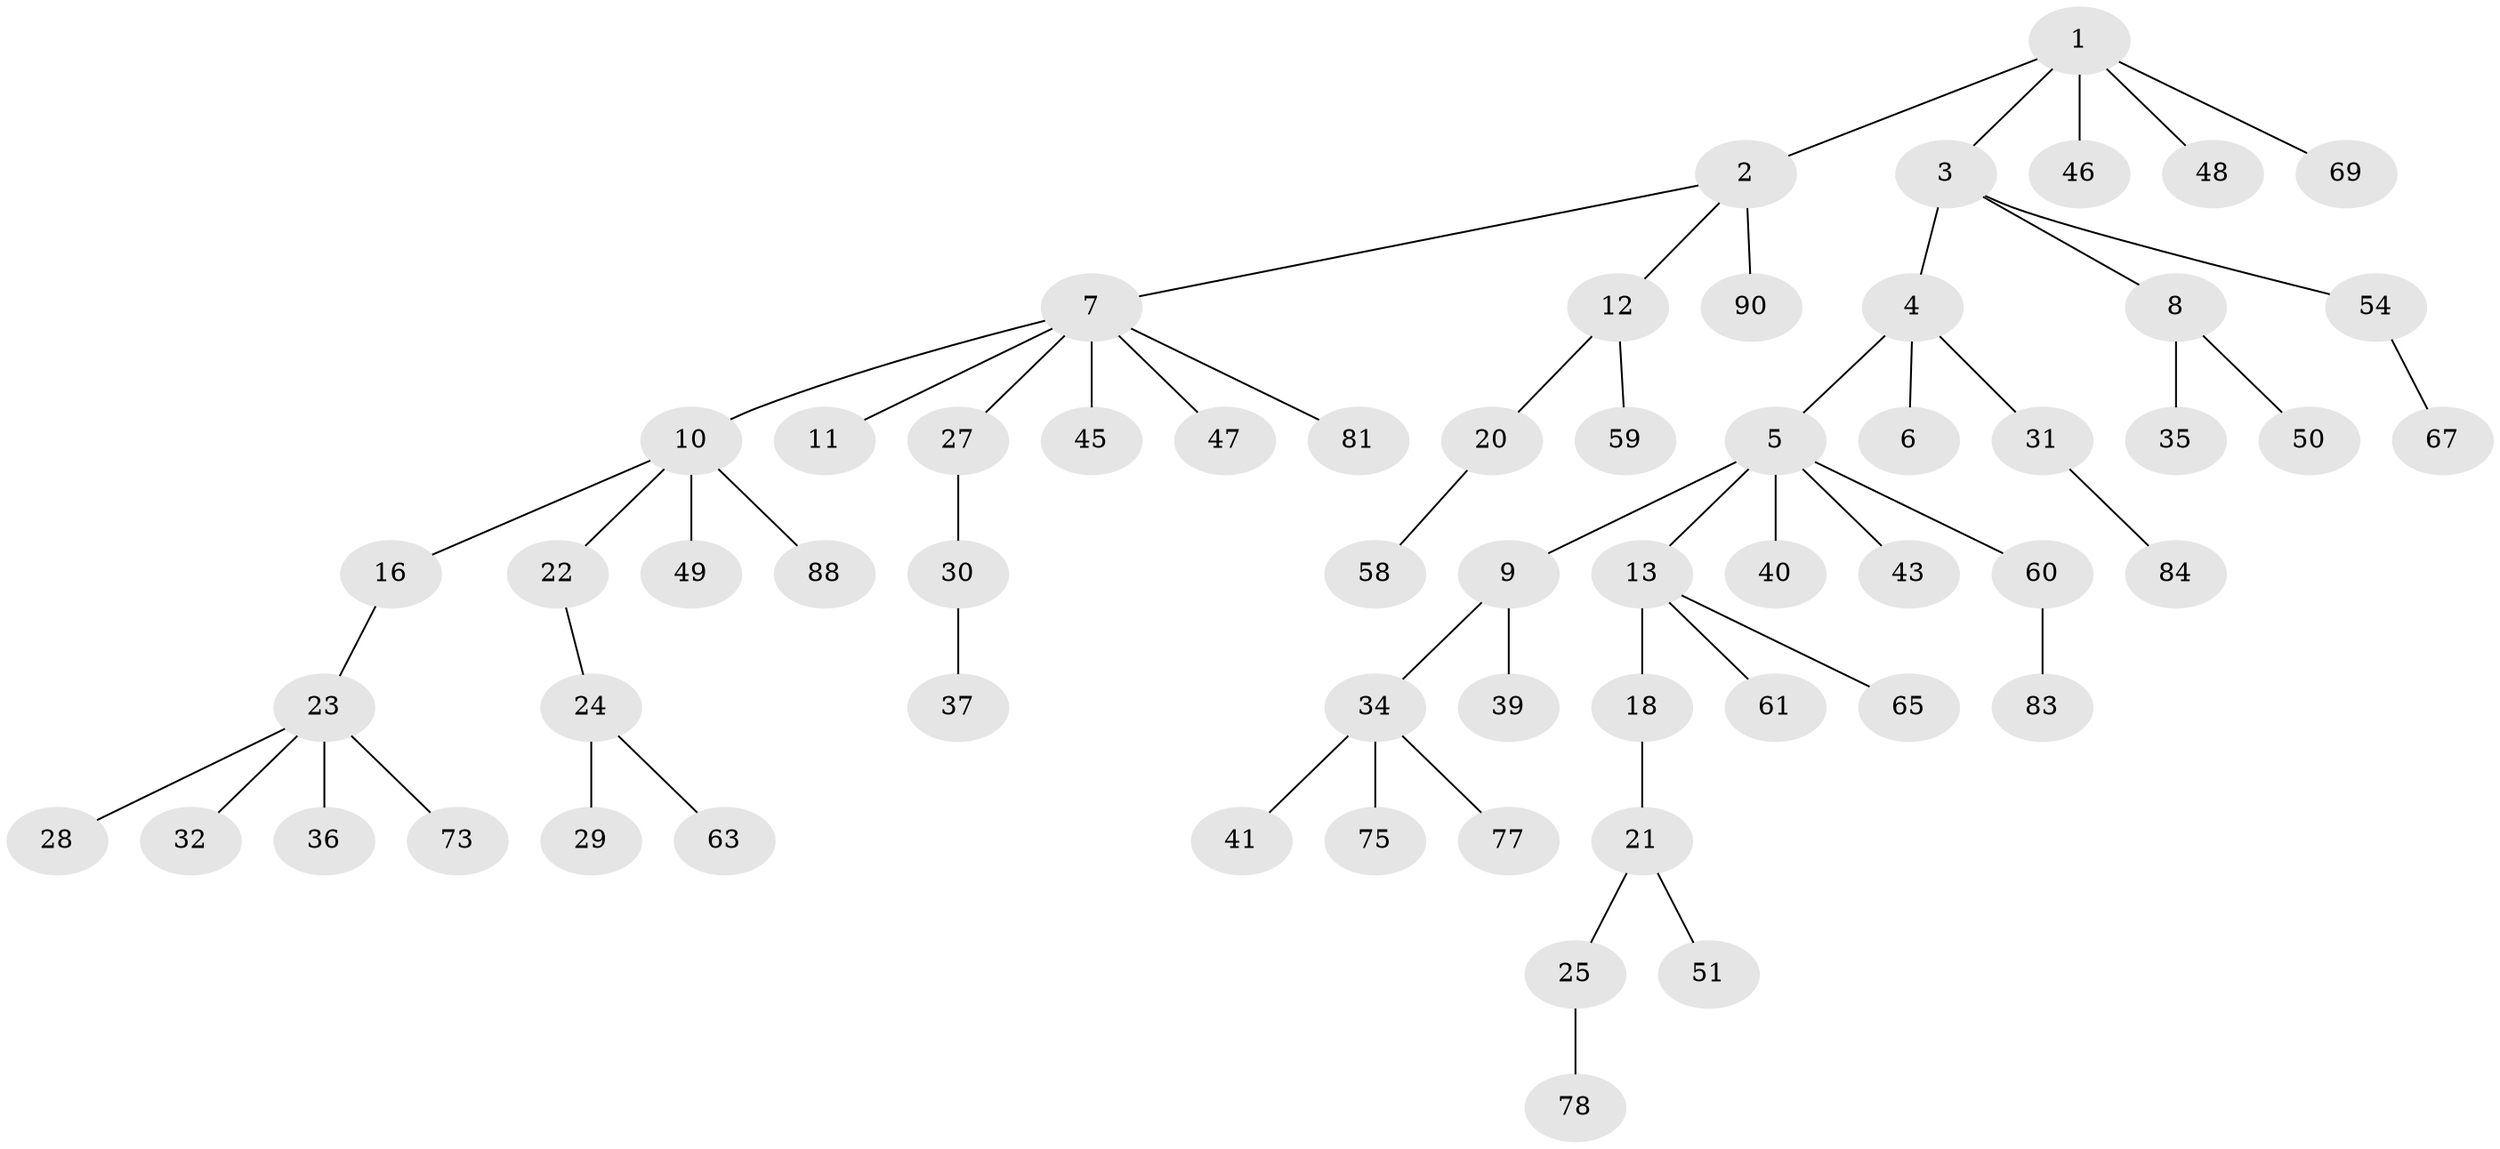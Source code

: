 // original degree distribution, {5: 0.03296703296703297, 4: 0.06593406593406594, 6: 0.04395604395604396, 2: 0.23076923076923078, 1: 0.5274725274725275, 3: 0.0989010989010989}
// Generated by graph-tools (version 1.1) at 2025/42/03/06/25 10:42:05]
// undirected, 60 vertices, 59 edges
graph export_dot {
graph [start="1"]
  node [color=gray90,style=filled];
  1 [super="+14"];
  2 [super="+57"];
  3;
  4 [super="+82"];
  5 [super="+44"];
  6 [super="+15"];
  7 [super="+17"];
  8 [super="+85"];
  9 [super="+26"];
  10 [super="+19"];
  11;
  12 [super="+86"];
  13 [super="+33"];
  16 [super="+42"];
  18;
  20;
  21 [super="+80"];
  22;
  23 [super="+87"];
  24 [super="+52"];
  25 [super="+89"];
  27 [super="+70"];
  28;
  29;
  30 [super="+79"];
  31 [super="+38"];
  32 [super="+91"];
  34 [super="+64"];
  35 [super="+55"];
  36 [super="+53"];
  37;
  39;
  40;
  41 [super="+71"];
  43;
  45;
  46 [super="+66"];
  47;
  48;
  49;
  50;
  51;
  54 [super="+56"];
  58 [super="+62"];
  59;
  60 [super="+72"];
  61;
  63 [super="+68"];
  65 [super="+74"];
  67;
  69 [super="+76"];
  73;
  75;
  77;
  78;
  81;
  83;
  84;
  88;
  90;
  1 -- 2;
  1 -- 3;
  1 -- 46;
  1 -- 48;
  1 -- 69;
  2 -- 7;
  2 -- 12;
  2 -- 90;
  3 -- 4;
  3 -- 8;
  3 -- 54;
  4 -- 5;
  4 -- 6;
  4 -- 31;
  5 -- 9;
  5 -- 13;
  5 -- 40;
  5 -- 43;
  5 -- 60;
  7 -- 10;
  7 -- 11;
  7 -- 47;
  7 -- 81;
  7 -- 27;
  7 -- 45;
  8 -- 35;
  8 -- 50;
  9 -- 34;
  9 -- 39;
  10 -- 16;
  10 -- 22;
  10 -- 49;
  10 -- 88;
  12 -- 20;
  12 -- 59;
  13 -- 18;
  13 -- 61;
  13 -- 65;
  16 -- 23;
  18 -- 21;
  20 -- 58;
  21 -- 25;
  21 -- 51;
  22 -- 24;
  23 -- 28;
  23 -- 32;
  23 -- 36;
  23 -- 73;
  24 -- 29;
  24 -- 63;
  25 -- 78;
  27 -- 30;
  30 -- 37;
  31 -- 84;
  34 -- 41;
  34 -- 75;
  34 -- 77;
  54 -- 67;
  60 -- 83;
}
